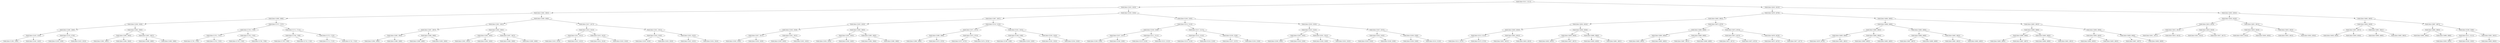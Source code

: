 digraph G{
1561863514 [label="Node{data=[3211, 3211]}"]
1561863514 -> 320106510
320106510 [label="Node{data=[1925, 1925]}"]
320106510 -> 1727479101
1727479101 [label="Node{data=[1862, 1862]}"]
1727479101 -> 742552199
742552199 [label="Node{data=[1699, 1699]}"]
742552199 -> 812429472
812429472 [label="Node{data=[1636, 1636]}"]
812429472 -> 13116067
13116067 [label="Node{data=[1490, 1490]}"]
13116067 -> 1594485074
1594485074 [label="Node{data=[1420, 1420]}"]
1594485074 -> 1625321086
1625321086 [label="Node{data=[1290, 1290]}"]
1594485074 -> 895232882
895232882 [label="Node{data=[1445, 1445]}"]
13116067 -> 1958795840
1958795840 [label="Node{data=[1578, 1578]}"]
1958795840 -> 1679032051
1679032051 [label="Node{data=[1538, 1538]}"]
1958795840 -> 123994001
123994001 [label="Node{data=[1623, 1623]}"]
812429472 -> 1395676084
1395676084 [label="Node{data=[1695, 1695]}"]
1395676084 -> 567312712
567312712 [label="Node{data=[1693, 1693]}"]
567312712 -> 1523517415
1523517415 [label="Node{data=[1692, 1692]}"]
567312712 -> 1120466008
1120466008 [label="Node{data=[1694, 1694]}"]
1395676084 -> 322216518
322216518 [label="Node{data=[1697, 1697]}"]
322216518 -> 910932905
910932905 [label="Node{data=[1696, 1696]}"]
322216518 -> 337207992
337207992 [label="Node{data=[1698, 1698]}"]
742552199 -> 292961879
292961879 [label="Node{data=[1707, 1707]}"]
292961879 -> 669419693
669419693 [label="Node{data=[1703, 1703]}"]
669419693 -> 1285290251
1285290251 [label="Node{data=[1701, 1701]}"]
1285290251 -> 323509890
323509890 [label="Node{data=[1700, 1700]}"]
1285290251 -> 862735930
862735930 [label="Node{data=[1702, 1702]}"]
669419693 -> 542903066
542903066 [label="Node{data=[1705, 1705]}"]
542903066 -> 865922491
865922491 [label="Node{data=[1704, 1704]}"]
542903066 -> 1659967748
1659967748 [label="Node{data=[1706, 1706]}"]
292961879 -> 868058878
868058878 [label="Node{data=[1711, 1711]}"]
868058878 -> 1945718600
1945718600 [label="Node{data=[1709, 1709]}"]
1945718600 -> 668767673
668767673 [label="Node{data=[1708, 1708]}"]
1945718600 -> 1301254527
1301254527 [label="Node{data=[1710, 1710]}"]
868058878 -> 307913798
307913798 [label="Node{data=[1722, 1722]}"]
307913798 -> 736160330
736160330 [label="Node{data=[1712, 1712]}"]
307913798 -> 1750254546
1750254546 [label="Node{data=[1742, 1742]}"]
1727479101 -> 1499968462
1499968462 [label="Node{data=[1909, 1909]}"]
1499968462 -> 417236208
417236208 [label="Node{data=[1901, 1901]}"]
417236208 -> 876646171
876646171 [label="Node{data=[1897, 1897]}"]
876646171 -> 1249023506
1249023506 [label="Node{data=[1895, 1895]}"]
1249023506 -> 779068753
779068753 [label="Node{data=[1894, 1894]}"]
1249023506 -> 1115311464
1115311464 [label="Node{data=[1896, 1896]}"]
876646171 -> 1920084587
1920084587 [label="Node{data=[1899, 1899]}"]
1920084587 -> 745463857
745463857 [label="Node{data=[1898, 1898]}"]
1920084587 -> 2146999744
2146999744 [label="Node{data=[1900, 1900]}"]
417236208 -> 1870237274
1870237274 [label="Node{data=[1905, 1905]}"]
1870237274 -> 213631148
213631148 [label="Node{data=[1903, 1903]}"]
213631148 -> 1460651618
1460651618 [label="Node{data=[1902, 1902]}"]
213631148 -> 1822578654
1822578654 [label="Node{data=[1904, 1904]}"]
1870237274 -> 1334447950
1334447950 [label="Node{data=[1907, 1907]}"]
1334447950 -> 501618867
501618867 [label="Node{data=[1906, 1906]}"]
1334447950 -> 880009659
880009659 [label="Node{data=[1908, 1908]}"]
1499968462 -> 1242651724
1242651724 [label="Node{data=[1917, 1917]}"]
1242651724 -> 1442765375
1442765375 [label="Node{data=[1913, 1913]}"]
1442765375 -> 2020635571
2020635571 [label="Node{data=[1911, 1911]}"]
2020635571 -> 1403333439
1403333439 [label="Node{data=[1910, 1910]}"]
2020635571 -> 328658491
328658491 [label="Node{data=[1912, 1912]}"]
1442765375 -> 807072084
807072084 [label="Node{data=[1915, 1915]}"]
807072084 -> 1267527951
1267527951 [label="Node{data=[1914, 1914]}"]
807072084 -> 822794130
822794130 [label="Node{data=[1916, 1916]}"]
1242651724 -> 365494462
365494462 [label="Node{data=[1921, 1921]}"]
365494462 -> 1925104386
1925104386 [label="Node{data=[1919, 1919]}"]
1925104386 -> 1586909395
1586909395 [label="Node{data=[1918, 1918]}"]
1925104386 -> 961002196
961002196 [label="Node{data=[1920, 1920]}"]
365494462 -> 1691783602
1691783602 [label="Node{data=[1923, 1923]}"]
1691783602 -> 1618278649
1618278649 [label="Node{data=[1922, 1922]}"]
1691783602 -> 201866476
201866476 [label="Node{data=[1924, 1924]}"]
320106510 -> 136160931
136160931 [label="Node{data=[2205, 2205]}"]
136160931 -> 1477901587
1477901587 [label="Node{data=[1967, 1967]}"]
1477901587 -> 534935000
534935000 [label="Node{data=[1933, 1933]}"]
534935000 -> 1388365204
1388365204 [label="Node{data=[1929, 1929]}"]
1388365204 -> 923617745
923617745 [label="Node{data=[1927, 1927]}"]
923617745 -> 1478284358
1478284358 [label="Node{data=[1926, 1926]}"]
923617745 -> 1415329320
1415329320 [label="Node{data=[1928, 1928]}"]
1388365204 -> 6595922
6595922 [label="Node{data=[1931, 1931]}"]
6595922 -> 1568286542
1568286542 [label="Node{data=[1930, 1930]}"]
6595922 -> 1677358659
1677358659 [label="Node{data=[1932, 1932]}"]
534935000 -> 1445126498
1445126498 [label="Node{data=[1963, 1963]}"]
1445126498 -> 1934201025
1934201025 [label="Node{data=[1935, 1935]}"]
1934201025 -> 2139457969
2139457969 [label="Node{data=[1934, 1934]}"]
1934201025 -> 1333637228
1333637228 [label="Node{data=[1940, 1940]}"]
1445126498 -> 236282128
236282128 [label="Node{data=[1965, 1965]}"]
236282128 -> 837105547
837105547 [label="Node{data=[1964, 1964]}"]
236282128 -> 1660876807
1660876807 [label="Node{data=[1966, 1966]}"]
1477901587 -> 1084410596
1084410596 [label="Node{data=[2153, 2153]}"]
1084410596 -> 1696218625
1696218625 [label="Node{data=[1971, 1971]}"]
1696218625 -> 2103120966
2103120966 [label="Node{data=[1969, 1969]}"]
2103120966 -> 1752233258
1752233258 [label="Node{data=[1968, 1968]}"]
2103120966 -> 1054078762
1054078762 [label="Node{data=[1970, 1970]}"]
1696218625 -> 168639687
168639687 [label="Node{data=[1973, 1973]}"]
168639687 -> 802287844
802287844 [label="Node{data=[1972, 1972]}"]
168639687 -> 1080531345
1080531345 [label="Node{data=[1974, 1974]}"]
1084410596 -> 1630293008
1630293008 [label="Node{data=[2201, 2201]}"]
1630293008 -> 35962870
35962870 [label="Node{data=[2199, 2199]}"]
35962870 -> 575814022
575814022 [label="Node{data=[2198, 2198]}"]
35962870 -> 1577420620
1577420620 [label="Node{data=[2200, 2200]}"]
1630293008 -> 1573526608
1573526608 [label="Node{data=[2203, 2203]}"]
1573526608 -> 2050409232
2050409232 [label="Node{data=[2202, 2202]}"]
1573526608 -> 1226529753
1226529753 [label="Node{data=[2204, 2204]}"]
136160931 -> 1003919953
1003919953 [label="Node{data=[2263, 2263]}"]
1003919953 -> 921905639
921905639 [label="Node{data=[2213, 2213]}"]
921905639 -> 2047951466
2047951466 [label="Node{data=[2209, 2209]}"]
2047951466 -> 1774652258
1774652258 [label="Node{data=[2207, 2207]}"]
1774652258 -> 1716256793
1716256793 [label="Node{data=[2206, 2206]}"]
1774652258 -> 1231003942
1231003942 [label="Node{data=[2208, 2208]}"]
2047951466 -> 959293557
959293557 [label="Node{data=[2211, 2211]}"]
959293557 -> 1751136297
1751136297 [label="Node{data=[2210, 2210]}"]
959293557 -> 1848291828
1848291828 [label="Node{data=[2212, 2212]}"]
921905639 -> 1514699654
1514699654 [label="Node{data=[2217, 2217]}"]
1514699654 -> 250748602
250748602 [label="Node{data=[2215, 2215]}"]
250748602 -> 1731911229
1731911229 [label="Node{data=[2214, 2214]}"]
250748602 -> 1554282047
1554282047 [label="Node{data=[2216, 2216]}"]
1514699654 -> 1160360550
1160360550 [label="Node{data=[2258, 2258]}"]
1160360550 -> 1529897911
1529897911 [label="Node{data=[2257, 2257]}"]
1160360550 -> 1791657434
1791657434 [label="Node{data=[2259, 2259]}"]
1003919953 -> 354419506
354419506 [label="Node{data=[3203, 3203]}"]
354419506 -> 487733618
487733618 [label="Node{data=[2425, 2425]}"]
487733618 -> 1164434620
1164434620 [label="Node{data=[2305, 2305]}"]
1164434620 -> 2067625375
2067625375 [label="Node{data=[2300, 2300]}"]
1164434620 -> 1846661209
1846661209 [label="Node{data=[2339, 2339]}"]
487733618 -> 1657056576
1657056576 [label="Node{data=[3201, 3201]}"]
1657056576 -> 431824792
431824792 [label="Node{data=[2458, 2458]}"]
1657056576 -> 163319997
163319997 [label="Node{data=[3202, 3202]}"]
354419506 -> 1775213259
1775213259 [label="Node{data=[3207, 3207]}"]
1775213259 -> 774276127
774276127 [label="Node{data=[3205, 3205]}"]
774276127 -> 1595281308
1595281308 [label="Node{data=[3204, 3204]}"]
774276127 -> 919000379
919000379 [label="Node{data=[3206, 3206]}"]
1775213259 -> 592054506
592054506 [label="Node{data=[3209, 3209]}"]
592054506 -> 970352352
970352352 [label="Node{data=[3208, 3208]}"]
592054506 -> 1456727209
1456727209 [label="Node{data=[3210, 3210]}"]
1561863514 -> 1455197253
1455197253 [label="Node{data=[4910, 4910]}"]
1455197253 -> 625136416
625136416 [label="Node{data=[4878, 4878]}"]
625136416 -> 791232526
791232526 [label="Node{data=[4862, 4862]}"]
791232526 -> 1712725998
1712725998 [label="Node{data=[4854, 4854]}"]
1712725998 -> 1417312717
1417312717 [label="Node{data=[4850, 4850]}"]
1417312717 -> 1729264561
1729264561 [label="Node{data=[3213, 3213]}"]
1729264561 -> 39747181
39747181 [label="Node{data=[3212, 3212]}"]
1729264561 -> 1424091303
1424091303 [label="Node{data=[3270, 3270]}"]
1417312717 -> 1406293991
1406293991 [label="Node{data=[4852, 4852]}"]
1406293991 -> 661217759
661217759 [label="Node{data=[4851, 4851]}"]
1406293991 -> 1454759497
1454759497 [label="Node{data=[4853, 4853]}"]
1712725998 -> 231383272
231383272 [label="Node{data=[4858, 4858]}"]
231383272 -> 1281799129
1281799129 [label="Node{data=[4856, 4856]}"]
1281799129 -> 544031763
544031763 [label="Node{data=[4855, 4855]}"]
1281799129 -> 1490194881
1490194881 [label="Node{data=[4857, 4857]}"]
231383272 -> 13084627
13084627 [label="Node{data=[4860, 4860]}"]
13084627 -> 2034639977
2034639977 [label="Node{data=[4859, 4859]}"]
13084627 -> 859945614
859945614 [label="Node{data=[4861, 4861]}"]
791232526 -> 2136046014
2136046014 [label="Node{data=[4870, 4870]}"]
2136046014 -> 1117106360
1117106360 [label="Node{data=[4866, 4866]}"]
1117106360 -> 179876335
179876335 [label="Node{data=[4864, 4864]}"]
179876335 -> 873721852
873721852 [label="Node{data=[4863, 4863]}"]
179876335 -> 1081867337
1081867337 [label="Node{data=[4865, 4865]}"]
1117106360 -> 797213838
797213838 [label="Node{data=[4868, 4868]}"]
797213838 -> 1618771800
1618771800 [label="Node{data=[4867, 4867]}"]
797213838 -> 1270546596
1270546596 [label="Node{data=[4869, 4869]}"]
2136046014 -> 1413293102
1413293102 [label="Node{data=[4874, 4874]}"]
1413293102 -> 1603697363
1603697363 [label="Node{data=[4872, 4872]}"]
1603697363 -> 1544767686
1544767686 [label="Node{data=[4871, 4871]}"]
1603697363 -> 1329520064
1329520064 [label="Node{data=[4873, 4873]}"]
1413293102 -> 1923058781
1923058781 [label="Node{data=[4876, 4876]}"]
1923058781 -> 506667071
506667071 [label="Node{data=[4875, 4875]}"]
1923058781 -> 1486888519
1486888519 [label="Node{data=[4877, 4877]}"]
625136416 -> 1632180302
1632180302 [label="Node{data=[4894, 4894]}"]
1632180302 -> 1866108254
1866108254 [label="Node{data=[4886, 4886]}"]
1866108254 -> 1745844830
1745844830 [label="Node{data=[4882, 4882]}"]
1745844830 -> 805638974
805638974 [label="Node{data=[4880, 4880]}"]
805638974 -> 430433816
430433816 [label="Node{data=[4879, 4879]}"]
805638974 -> 583849999
583849999 [label="Node{data=[4881, 4881]}"]
1745844830 -> 830643074
830643074 [label="Node{data=[4884, 4884]}"]
830643074 -> 696705647
696705647 [label="Node{data=[4883, 4883]}"]
830643074 -> 263669345
263669345 [label="Node{data=[4885, 4885]}"]
1866108254 -> 1266674488
1266674488 [label="Node{data=[4890, 4890]}"]
1266674488 -> 1845765982
1845765982 [label="Node{data=[4888, 4888]}"]
1845765982 -> 1880044907
1880044907 [label="Node{data=[4887, 4887]}"]
1845765982 -> 1161752901
1161752901 [label="Node{data=[4889, 4889]}"]
1266674488 -> 1898767601
1898767601 [label="Node{data=[4892, 4892]}"]
1898767601 -> 1054675805
1054675805 [label="Node{data=[4891, 4891]}"]
1898767601 -> 930143616
930143616 [label="Node{data=[4893, 4893]}"]
1632180302 -> 100054770
100054770 [label="Node{data=[4902, 4902]}"]
100054770 -> 325833169
325833169 [label="Node{data=[4898, 4898]}"]
325833169 -> 1174044442
1174044442 [label="Node{data=[4896, 4896]}"]
1174044442 -> 1960261368
1960261368 [label="Node{data=[4895, 4895]}"]
1174044442 -> 1143361462
1143361462 [label="Node{data=[4897, 4897]}"]
325833169 -> 151976890
151976890 [label="Node{data=[4900, 4900]}"]
151976890 -> 530204462
530204462 [label="Node{data=[4899, 4899]}"]
151976890 -> 1387778771
1387778771 [label="Node{data=[4901, 4901]}"]
100054770 -> 614104268
614104268 [label="Node{data=[4906, 4906]}"]
614104268 -> 1521975502
1521975502 [label="Node{data=[4904, 4904]}"]
1521975502 -> 400101249
400101249 [label="Node{data=[4903, 4903]}"]
1521975502 -> 2064934627
2064934627 [label="Node{data=[4905, 4905]}"]
614104268 -> 211753297
211753297 [label="Node{data=[4908, 4908]}"]
211753297 -> 1783126524
1783126524 [label="Node{data=[4907, 4907]}"]
211753297 -> 892532275
892532275 [label="Node{data=[4909, 4909]}"]
1455197253 -> 1833549064
1833549064 [label="Node{data=[4955, 4955]}"]
1833549064 -> 434660449
434660449 [label="Node{data=[4918, 4918]}"]
434660449 -> 826759449
826759449 [label="Node{data=[4914, 4914]}"]
826759449 -> 333886060
333886060 [label="Node{data=[4912, 4912]}"]
333886060 -> 870837477
870837477 [label="Node{data=[4911, 4911]}"]
333886060 -> 1769364884
1769364884 [label="Node{data=[4913, 4913]}"]
826759449 -> 1660050994
1660050994 [label="Node{data=[4916, 4916]}"]
1660050994 -> 1151460818
1151460818 [label="Node{data=[4915, 4915]}"]
1660050994 -> 1219344743
1219344743 [label="Node{data=[4917, 4917]}"]
434660449 -> 325900059
325900059 [label="Node{data=[4951, 4951]}"]
325900059 -> 1662982282
1662982282 [label="Node{data=[4920, 4920]}"]
1662982282 -> 677113422
677113422 [label="Node{data=[4919, 4919]}"]
1662982282 -> 219684003
219684003 [label="Node{data=[4950, 4950]}"]
325900059 -> 2025444884
2025444884 [label="Node{data=[4953, 4953]}"]
2025444884 -> 1677286081
1677286081 [label="Node{data=[4952, 4952]}"]
2025444884 -> 346546542
346546542 [label="Node{data=[4954, 4954]}"]
1833549064 -> 1494686301
1494686301 [label="Node{data=[4963, 4963]}"]
1494686301 -> 1864920605
1864920605 [label="Node{data=[4959, 4959]}"]
1864920605 -> 1185816171
1185816171 [label="Node{data=[4957, 4957]}"]
1185816171 -> 1831418689
1831418689 [label="Node{data=[4956, 4956]}"]
1185816171 -> 202182987
202182987 [label="Node{data=[4958, 4958]}"]
1864920605 -> 544853585
544853585 [label="Node{data=[4961, 4961]}"]
544853585 -> 378720627
378720627 [label="Node{data=[4960, 4960]}"]
544853585 -> 851772371
851772371 [label="Node{data=[4962, 4962]}"]
1494686301 -> 1445383049
1445383049 [label="Node{data=[4967, 4967]}"]
1445383049 -> 952339546
952339546 [label="Node{data=[4965, 4965]}"]
952339546 -> 953863032
953863032 [label="Node{data=[4964, 4964]}"]
952339546 -> 572234795
572234795 [label="Node{data=[4966, 4966]}"]
1445383049 -> 1107390818
1107390818 [label="Node{data=[5299, 5299]}"]
1107390818 -> 1711576100
1711576100 [label="Node{data=[5211, 5211]}"]
1711576100 -> 149623447
149623447 [label="Node{data=[5005, 5005]}"]
1711576100 -> 1986997605
1986997605 [label="Node{data=[5285, 5285]}"]
1107390818 -> 1059899563
1059899563 [label="Node{data=[5801, 5801]}"]
1059899563 -> 2110508766
2110508766 [label="Node{data=[9062, 9062]}"]
}